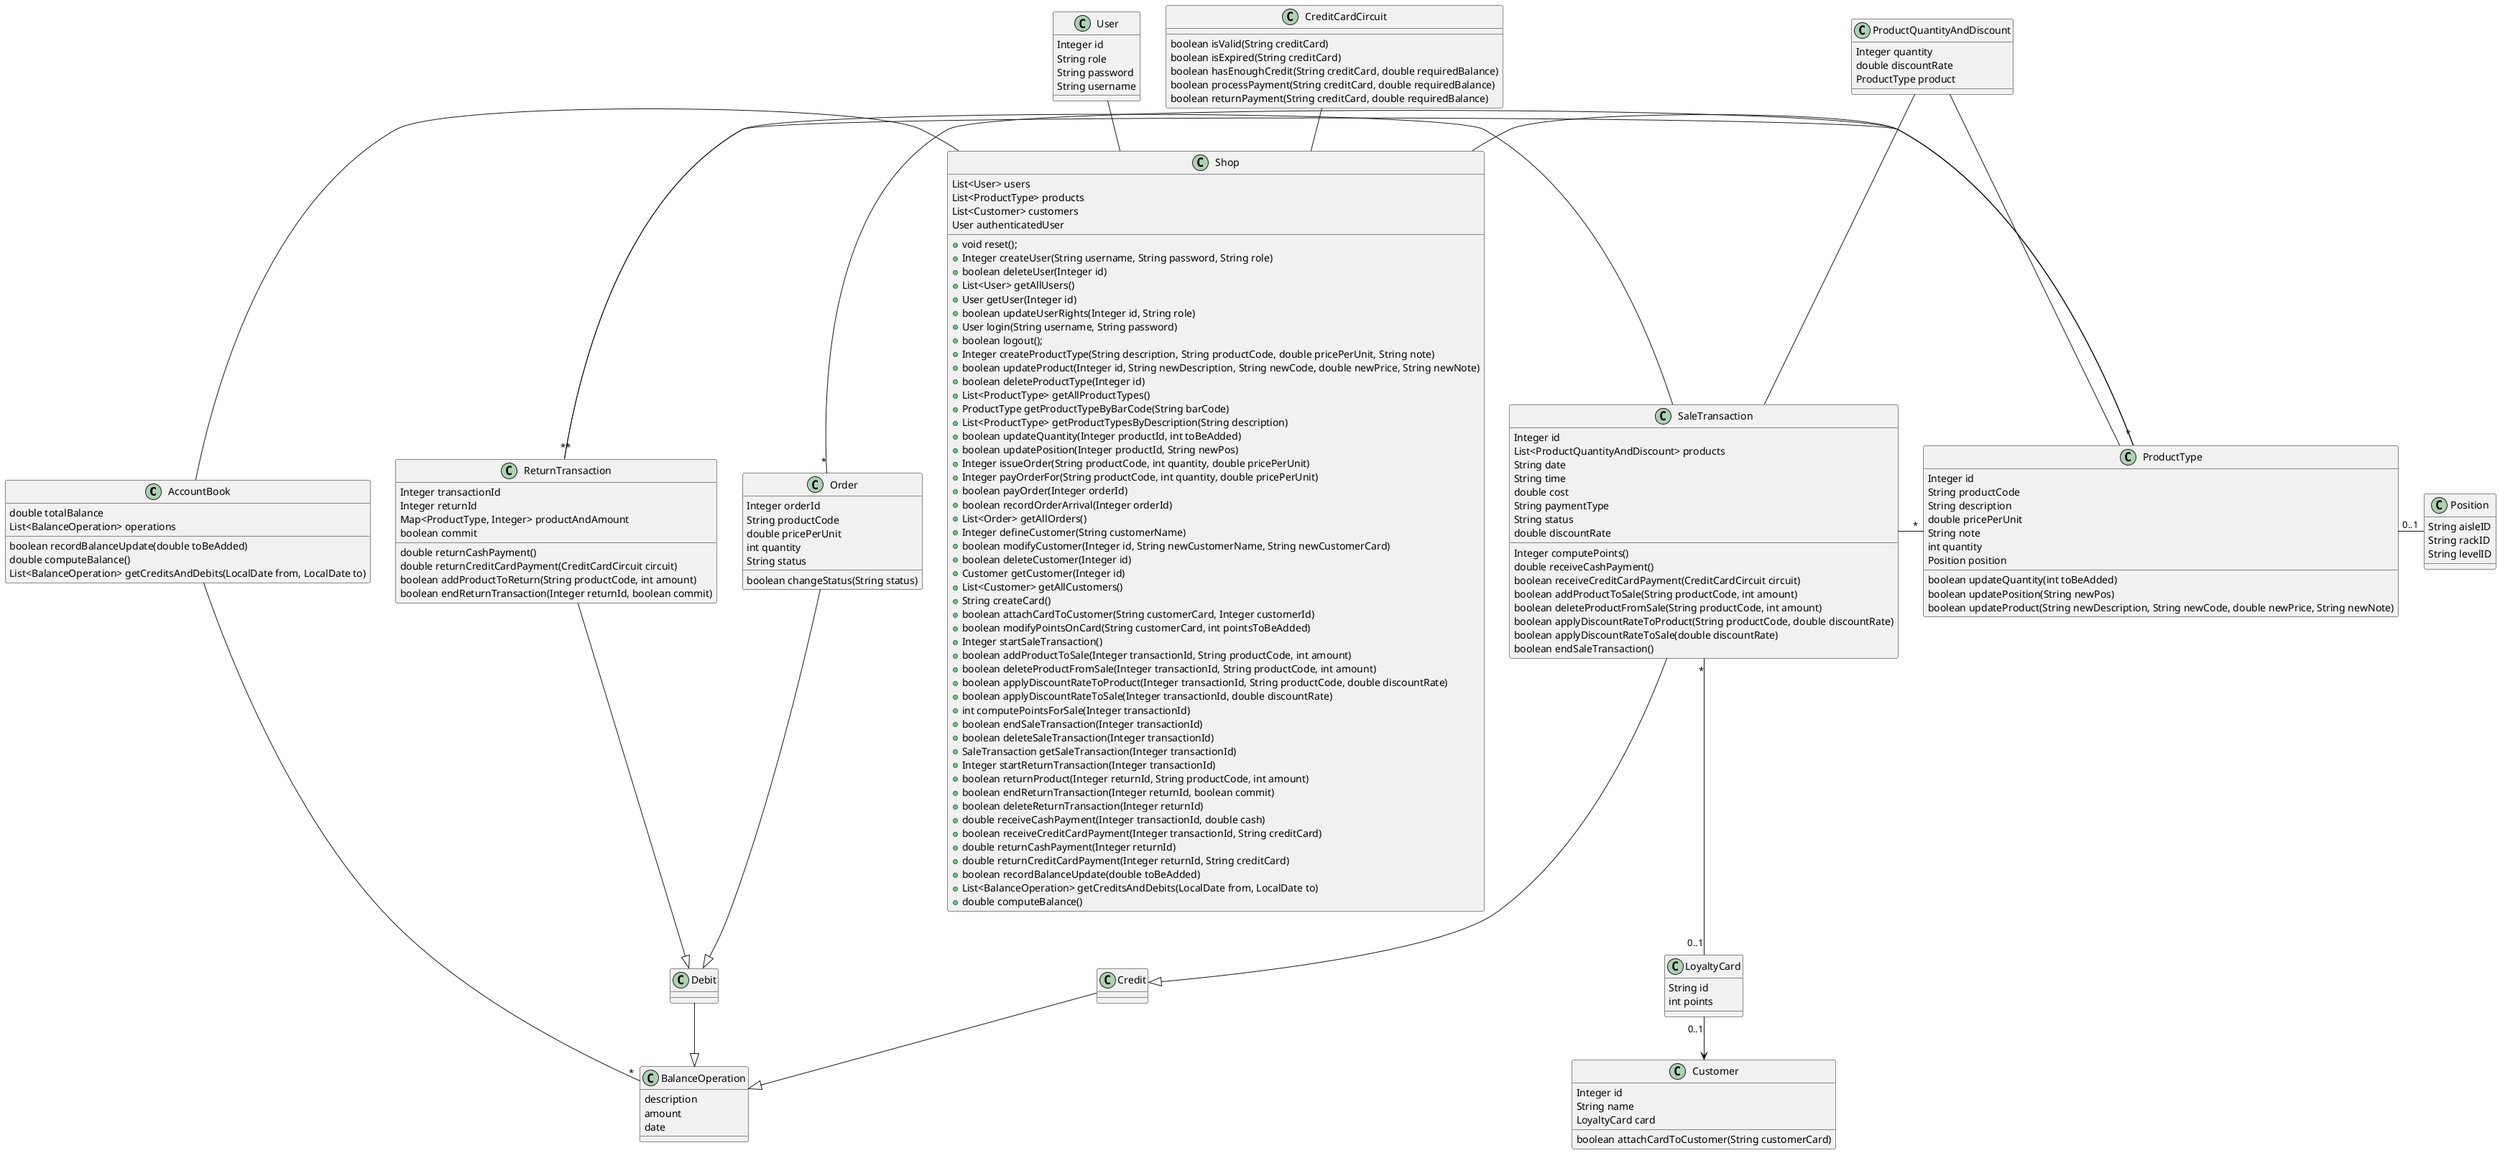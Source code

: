 @startuml

class AccountBook {
    double totalBalance
    List<BalanceOperation> operations

    boolean recordBalanceUpdate(double toBeAdded)
    double computeBalance()
    List<BalanceOperation> getCreditsAndDebits(LocalDate from, LocalDate to)
}

class CreditCardCircuit {

    boolean isValid(String creditCard)
    boolean isExpired(String creditCard)
    boolean hasEnoughCredit(String creditCard, double requiredBalance)
    boolean processPayment(String creditCard, double requiredBalance)
    boolean returnPayment(String creditCard, double requiredBalance)
}

class Credit {

}

class Customer {
    Integer id
    String name
    LoyaltyCard card

    boolean attachCardToCustomer(String customerCard)
}

class Debit {

}

class BalanceOperation {
    description
    amount
    date
}

class LoyaltyCard {
    String id
    int points
    
}

class Order {
    Integer orderId
    String productCode
    double pricePerUnit
    int quantity
    String status

    boolean changeStatus(String status)
}

class ProductType{
    Integer id
    String productCode
    String description
    double pricePerUnit
    String note
    int quantity
    Position position

    boolean updateQuantity(int toBeAdded) 
    boolean updatePosition(String newPos) 
    boolean updateProduct(String newDescription, String newCode, double newPrice, String newNote)
}


class Position {
    String aisleID
    String rackID
    String levelID
}

class ReturnTransaction {
    Integer transactionId
    Integer returnId 
    Map<ProductType, Integer> productAndAmount
    boolean commit
    
    double returnCashPayment()
    double returnCreditCardPayment(CreditCardCircuit circuit)
    boolean addProductToReturn(String productCode, int amount)
    boolean endReturnTransaction(Integer returnId, boolean commit)
}

class ProductQuantityAndDiscount {
    Integer quantity
    double discountRate
    ProductType product

}

class SaleTransaction {
    Integer id 
    List<ProductQuantityAndDiscount> products
    String date
    String time
    double cost
    String paymentType
    String status
    double discountRate
    
    Integer computePoints()
    double receiveCashPayment()
    boolean receiveCreditCardPayment(CreditCardCircuit circuit)
    boolean addProductToSale(String productCode, int amount)
    boolean deleteProductFromSale(String productCode, int amount)
    boolean applyDiscountRateToProduct(String productCode, double discountRate)
    boolean applyDiscountRateToSale(double discountRate)
    boolean endSaleTransaction()
}

class Shop {
    List<User> users
    List<ProductType> products
    List<Customer> customers
    User authenticatedUser
    + void reset();
    + Integer createUser(String username, String password, String role) 
    + boolean deleteUser(Integer id) 
    + List<User> getAllUsers() 
    + User getUser(Integer id) 
    + boolean updateUserRights(Integer id, String role) 
    + User login(String username, String password) 
    + boolean logout();
    + Integer createProductType(String description, String productCode, double pricePerUnit, String note)
    + boolean updateProduct(Integer id, String newDescription, String newCode, double newPrice, String newNote)
    + boolean deleteProductType(Integer id) 
    + List<ProductType> getAllProductTypes() 
    + ProductType getProductTypeByBarCode(String barCode) 
    + List<ProductType> getProductTypesByDescription(String description) 
    + boolean updateQuantity(Integer productId, int toBeAdded) 
    + boolean updatePosition(Integer productId, String newPos) 
    + Integer issueOrder(String productCode, int quantity, double pricePerUnit)
    + Integer payOrderFor(String productCode, int quantity, double pricePerUnit)
    + boolean payOrder(Integer orderId) 
    + boolean recordOrderArrival(Integer orderId) 
    + List<Order> getAllOrders() 
    + Integer defineCustomer(String customerName) 
    + boolean modifyCustomer(Integer id, String newCustomerName, String newCustomerCard)
    + boolean deleteCustomer(Integer id) 
    + Customer getCustomer(Integer id) 
    + List<Customer> getAllCustomers() 
    + String createCard()
    + boolean attachCardToCustomer(String customerCard, Integer customerId)
    + boolean modifyPointsOnCard(String customerCard, int pointsToBeAdded)
    + Integer startSaleTransaction()
    + boolean addProductToSale(Integer transactionId, String productCode, int amount)
    + boolean deleteProductFromSale(Integer transactionId, String productCode, int amount)
    + boolean applyDiscountRateToProduct(Integer transactionId, String productCode, double discountRate)
    + boolean applyDiscountRateToSale(Integer transactionId, double discountRate)
    + int computePointsForSale(Integer transactionId)
    + boolean endSaleTransaction(Integer transactionId)
    + boolean deleteSaleTransaction(Integer transactionId)
    + SaleTransaction getSaleTransaction(Integer transactionId)
    + Integer startReturnTransaction(Integer transactionId)
    + boolean returnProduct(Integer returnId, String productCode, int amount)
    + boolean endReturnTransaction(Integer returnId, boolean commit)
    + boolean deleteReturnTransaction(Integer returnId)
    + double receiveCashPayment(Integer transactionId, double cash)
    + boolean receiveCreditCardPayment(Integer transactionId, String creditCard)
    + double returnCashPayment(Integer returnId)
    + double returnCreditCardPayment(Integer returnId, String creditCard)
    + boolean recordBalanceUpdate(double toBeAdded)
    + List<BalanceOperation> getCreditsAndDebits(LocalDate from, LocalDate to)
    + double computeBalance()
}

class User {
    Integer id
    String role
    String password
    String username

}

AccountBook - Shop
AccountBook -- "*" BalanceOperation

User -- Shop

CreditCardCircuit -- Shop

Credit --|> BalanceOperation

Debit --|> BalanceOperation

Order --|> Debit
Order "*" - ProductType

Shop - "*" ProductType
SaleTransaction - "*" ProductType

LoyaltyCard "0..1" --> Customer

SaleTransaction "*" -- "0..1" LoyaltyCard

ProductType - "0..1" Position

ReturnTransaction "*" - SaleTransaction
ReturnTransaction "*" - ProductType

ProductQuantityAndDiscount -- SaleTransaction
ProductQuantityAndDiscount -- ProductType

SaleTransaction --|> Credit
ReturnTransaction --|> Debit

@enduml